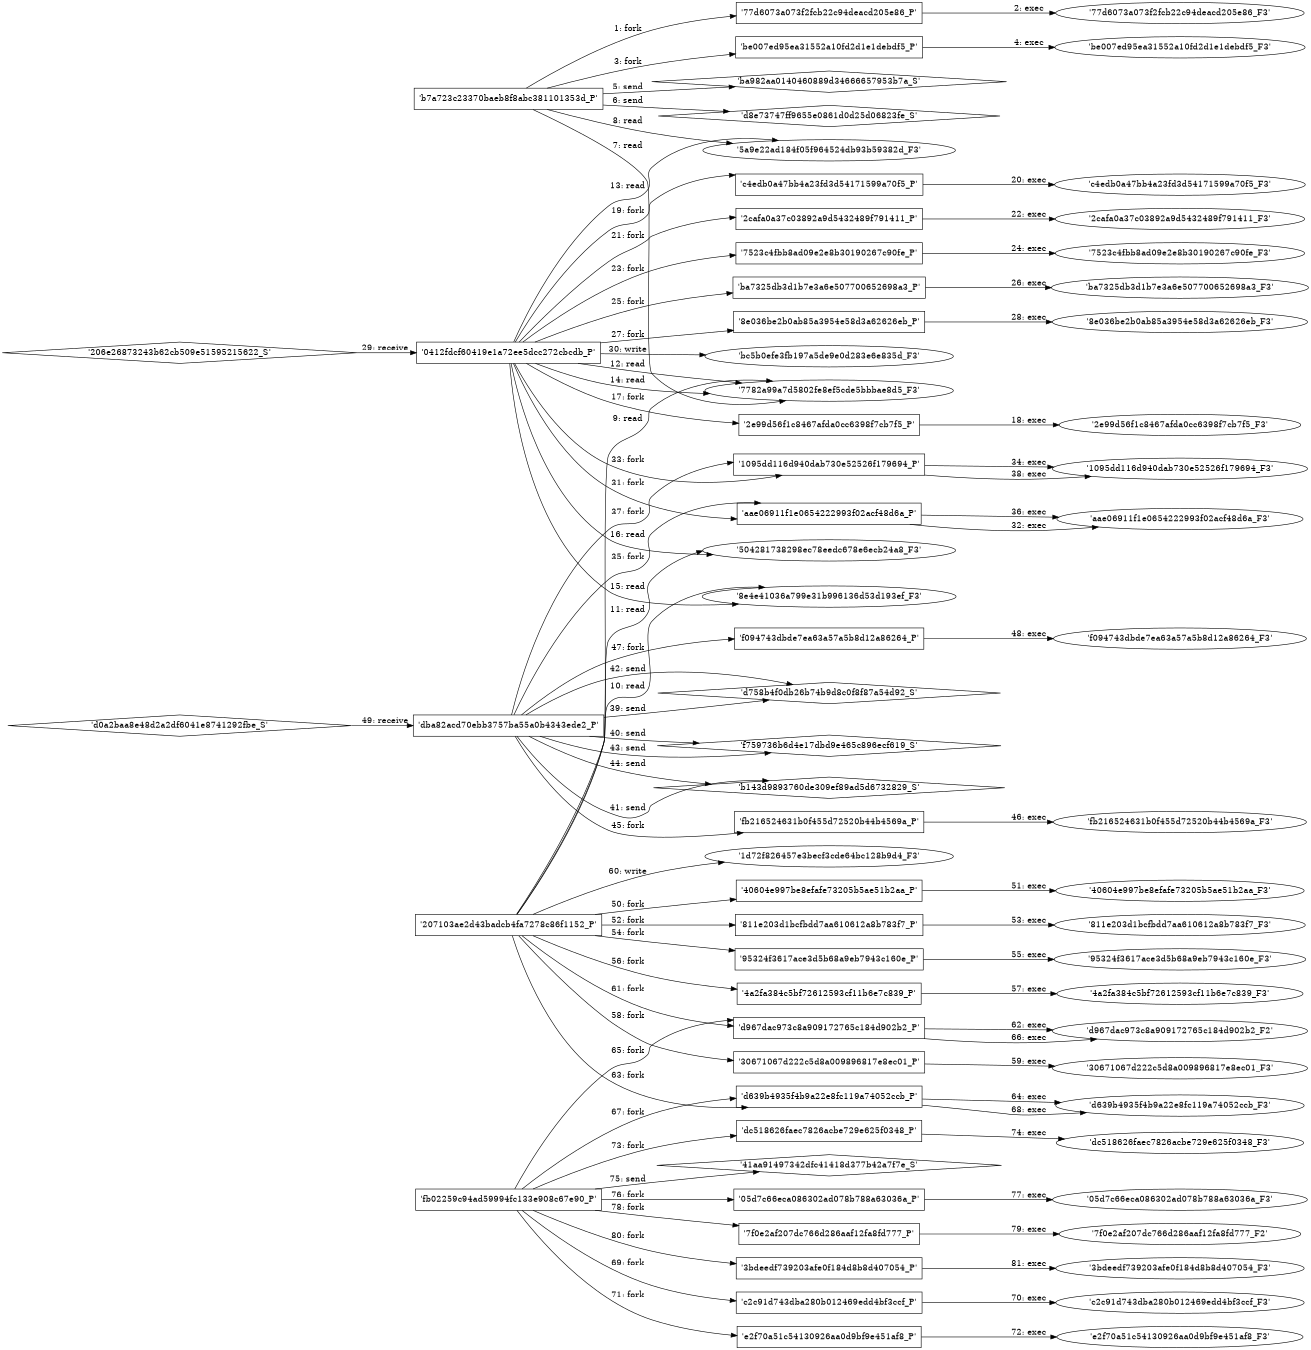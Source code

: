 digraph "D:\Learning\Paper\apt\基于CTI的攻击预警\Dataset\攻击图\ASGfromALLCTI\Smoking Guns - Smoke Loader learned new tricks.dot" {
rankdir="LR"
size="9"
fixedsize="false"
splines="true"
nodesep=0.3
ranksep=0
fontsize=10
overlap="scalexy"
engine= "neato"
	"'b7a723c23370baeb8f8abc381101353d_P'" [node_type=Process shape=box]
	"'77d6073a073f2fcb22c94deacd205e86_P'" [node_type=Process shape=box]
	"'b7a723c23370baeb8f8abc381101353d_P'" -> "'77d6073a073f2fcb22c94deacd205e86_P'" [label="1: fork"]
	"'77d6073a073f2fcb22c94deacd205e86_P'" [node_type=Process shape=box]
	"'77d6073a073f2fcb22c94deacd205e86_F3'" [node_type=File shape=ellipse]
	"'77d6073a073f2fcb22c94deacd205e86_P'" -> "'77d6073a073f2fcb22c94deacd205e86_F3'" [label="2: exec"]
	"'b7a723c23370baeb8f8abc381101353d_P'" [node_type=Process shape=box]
	"'be007ed95ea31552a10fd2d1e1debdf5_P'" [node_type=Process shape=box]
	"'b7a723c23370baeb8f8abc381101353d_P'" -> "'be007ed95ea31552a10fd2d1e1debdf5_P'" [label="3: fork"]
	"'be007ed95ea31552a10fd2d1e1debdf5_P'" [node_type=Process shape=box]
	"'be007ed95ea31552a10fd2d1e1debdf5_F3'" [node_type=File shape=ellipse]
	"'be007ed95ea31552a10fd2d1e1debdf5_P'" -> "'be007ed95ea31552a10fd2d1e1debdf5_F3'" [label="4: exec"]
	"'ba982aa0140460889d34666657953b7a_S'" [node_type=Socket shape=diamond]
	"'b7a723c23370baeb8f8abc381101353d_P'" [node_type=Process shape=box]
	"'b7a723c23370baeb8f8abc381101353d_P'" -> "'ba982aa0140460889d34666657953b7a_S'" [label="5: send"]
	"'d8e73747ff9655e0861d0d25d06823fe_S'" [node_type=Socket shape=diamond]
	"'b7a723c23370baeb8f8abc381101353d_P'" [node_type=Process shape=box]
	"'b7a723c23370baeb8f8abc381101353d_P'" -> "'d8e73747ff9655e0861d0d25d06823fe_S'" [label="6: send"]
	"'7782a99a7d5802fe8ef5cde5bbbae8d5_F3'" [node_type=file shape=ellipse]
	"'b7a723c23370baeb8f8abc381101353d_P'" [node_type=Process shape=box]
	"'b7a723c23370baeb8f8abc381101353d_P'" -> "'7782a99a7d5802fe8ef5cde5bbbae8d5_F3'" [label="7: read"]
	"'5a9e22ad184f05f964524db93b59382d_F3'" [node_type=file shape=ellipse]
	"'b7a723c23370baeb8f8abc381101353d_P'" [node_type=Process shape=box]
	"'b7a723c23370baeb8f8abc381101353d_P'" -> "'5a9e22ad184f05f964524db93b59382d_F3'" [label="8: read"]
	"'7782a99a7d5802fe8ef5cde5bbbae8d5_F3'" [node_type=file shape=ellipse]
	"'207103ae2d43badcb4fa7278c86f1152_P'" [node_type=Process shape=box]
	"'207103ae2d43badcb4fa7278c86f1152_P'" -> "'7782a99a7d5802fe8ef5cde5bbbae8d5_F3'" [label="9: read"]
	"'8e4e41036a799e31b996136d53d193ef_F3'" [node_type=file shape=ellipse]
	"'207103ae2d43badcb4fa7278c86f1152_P'" [node_type=Process shape=box]
	"'207103ae2d43badcb4fa7278c86f1152_P'" -> "'8e4e41036a799e31b996136d53d193ef_F3'" [label="10: read"]
	"'504281738298ec78eedc678e6ecb24a8_F3'" [node_type=file shape=ellipse]
	"'207103ae2d43badcb4fa7278c86f1152_P'" [node_type=Process shape=box]
	"'207103ae2d43badcb4fa7278c86f1152_P'" -> "'504281738298ec78eedc678e6ecb24a8_F3'" [label="11: read"]
	"'7782a99a7d5802fe8ef5cde5bbbae8d5_F3'" [node_type=file shape=ellipse]
	"'0412fdcf60419e1a72ee5dcc272cbcdb_P'" [node_type=Process shape=box]
	"'0412fdcf60419e1a72ee5dcc272cbcdb_P'" -> "'7782a99a7d5802fe8ef5cde5bbbae8d5_F3'" [label="12: read"]
	"'5a9e22ad184f05f964524db93b59382d_F3'" [node_type=file shape=ellipse]
	"'0412fdcf60419e1a72ee5dcc272cbcdb_P'" [node_type=Process shape=box]
	"'0412fdcf60419e1a72ee5dcc272cbcdb_P'" -> "'5a9e22ad184f05f964524db93b59382d_F3'" [label="13: read"]
	"'7782a99a7d5802fe8ef5cde5bbbae8d5_F3'" [node_type=file shape=ellipse]
	"'0412fdcf60419e1a72ee5dcc272cbcdb_P'" [node_type=Process shape=box]
	"'0412fdcf60419e1a72ee5dcc272cbcdb_P'" -> "'7782a99a7d5802fe8ef5cde5bbbae8d5_F3'" [label="14: read"]
	"'8e4e41036a799e31b996136d53d193ef_F3'" [node_type=file shape=ellipse]
	"'0412fdcf60419e1a72ee5dcc272cbcdb_P'" [node_type=Process shape=box]
	"'0412fdcf60419e1a72ee5dcc272cbcdb_P'" -> "'8e4e41036a799e31b996136d53d193ef_F3'" [label="15: read"]
	"'504281738298ec78eedc678e6ecb24a8_F3'" [node_type=file shape=ellipse]
	"'0412fdcf60419e1a72ee5dcc272cbcdb_P'" [node_type=Process shape=box]
	"'0412fdcf60419e1a72ee5dcc272cbcdb_P'" -> "'504281738298ec78eedc678e6ecb24a8_F3'" [label="16: read"]
	"'0412fdcf60419e1a72ee5dcc272cbcdb_P'" [node_type=Process shape=box]
	"'2e99d56f1c8467afda0cc6398f7cb7f5_P'" [node_type=Process shape=box]
	"'0412fdcf60419e1a72ee5dcc272cbcdb_P'" -> "'2e99d56f1c8467afda0cc6398f7cb7f5_P'" [label="17: fork"]
	"'2e99d56f1c8467afda0cc6398f7cb7f5_P'" [node_type=Process shape=box]
	"'2e99d56f1c8467afda0cc6398f7cb7f5_F3'" [node_type=File shape=ellipse]
	"'2e99d56f1c8467afda0cc6398f7cb7f5_P'" -> "'2e99d56f1c8467afda0cc6398f7cb7f5_F3'" [label="18: exec"]
	"'0412fdcf60419e1a72ee5dcc272cbcdb_P'" [node_type=Process shape=box]
	"'c4edb0a47bb4a23fd3d54171599a70f5_P'" [node_type=Process shape=box]
	"'0412fdcf60419e1a72ee5dcc272cbcdb_P'" -> "'c4edb0a47bb4a23fd3d54171599a70f5_P'" [label="19: fork"]
	"'c4edb0a47bb4a23fd3d54171599a70f5_P'" [node_type=Process shape=box]
	"'c4edb0a47bb4a23fd3d54171599a70f5_F3'" [node_type=File shape=ellipse]
	"'c4edb0a47bb4a23fd3d54171599a70f5_P'" -> "'c4edb0a47bb4a23fd3d54171599a70f5_F3'" [label="20: exec"]
	"'0412fdcf60419e1a72ee5dcc272cbcdb_P'" [node_type=Process shape=box]
	"'2cafa0a37c03892a9d5432489f791411_P'" [node_type=Process shape=box]
	"'0412fdcf60419e1a72ee5dcc272cbcdb_P'" -> "'2cafa0a37c03892a9d5432489f791411_P'" [label="21: fork"]
	"'2cafa0a37c03892a9d5432489f791411_P'" [node_type=Process shape=box]
	"'2cafa0a37c03892a9d5432489f791411_F3'" [node_type=File shape=ellipse]
	"'2cafa0a37c03892a9d5432489f791411_P'" -> "'2cafa0a37c03892a9d5432489f791411_F3'" [label="22: exec"]
	"'0412fdcf60419e1a72ee5dcc272cbcdb_P'" [node_type=Process shape=box]
	"'7523c4fbb8ad09e2e8b30190267c90fe_P'" [node_type=Process shape=box]
	"'0412fdcf60419e1a72ee5dcc272cbcdb_P'" -> "'7523c4fbb8ad09e2e8b30190267c90fe_P'" [label="23: fork"]
	"'7523c4fbb8ad09e2e8b30190267c90fe_P'" [node_type=Process shape=box]
	"'7523c4fbb8ad09e2e8b30190267c90fe_F3'" [node_type=File shape=ellipse]
	"'7523c4fbb8ad09e2e8b30190267c90fe_P'" -> "'7523c4fbb8ad09e2e8b30190267c90fe_F3'" [label="24: exec"]
	"'0412fdcf60419e1a72ee5dcc272cbcdb_P'" [node_type=Process shape=box]
	"'ba7325db3d1b7e3a6e507700652698a3_P'" [node_type=Process shape=box]
	"'0412fdcf60419e1a72ee5dcc272cbcdb_P'" -> "'ba7325db3d1b7e3a6e507700652698a3_P'" [label="25: fork"]
	"'ba7325db3d1b7e3a6e507700652698a3_P'" [node_type=Process shape=box]
	"'ba7325db3d1b7e3a6e507700652698a3_F3'" [node_type=File shape=ellipse]
	"'ba7325db3d1b7e3a6e507700652698a3_P'" -> "'ba7325db3d1b7e3a6e507700652698a3_F3'" [label="26: exec"]
	"'0412fdcf60419e1a72ee5dcc272cbcdb_P'" [node_type=Process shape=box]
	"'8e036be2b0ab85a3954e58d3a62626eb_P'" [node_type=Process shape=box]
	"'0412fdcf60419e1a72ee5dcc272cbcdb_P'" -> "'8e036be2b0ab85a3954e58d3a62626eb_P'" [label="27: fork"]
	"'8e036be2b0ab85a3954e58d3a62626eb_P'" [node_type=Process shape=box]
	"'8e036be2b0ab85a3954e58d3a62626eb_F3'" [node_type=File shape=ellipse]
	"'8e036be2b0ab85a3954e58d3a62626eb_P'" -> "'8e036be2b0ab85a3954e58d3a62626eb_F3'" [label="28: exec"]
	"'0412fdcf60419e1a72ee5dcc272cbcdb_P'" [node_type=Process shape=box]
	"'206e26873243b62cb509e51595215622_S'" [node_type=Socket shape=diamond]
	"'206e26873243b62cb509e51595215622_S'" -> "'0412fdcf60419e1a72ee5dcc272cbcdb_P'" [label="29: receive"]
	"'bc5b0efe3fb197a5de9e0d283e6e835d_F3'" [node_type=file shape=ellipse]
	"'0412fdcf60419e1a72ee5dcc272cbcdb_P'" [node_type=Process shape=box]
	"'0412fdcf60419e1a72ee5dcc272cbcdb_P'" -> "'bc5b0efe3fb197a5de9e0d283e6e835d_F3'" [label="30: write"]
	"'0412fdcf60419e1a72ee5dcc272cbcdb_P'" [node_type=Process shape=box]
	"'aae06911f1e0654222993f02acf48d6a_P'" [node_type=Process shape=box]
	"'0412fdcf60419e1a72ee5dcc272cbcdb_P'" -> "'aae06911f1e0654222993f02acf48d6a_P'" [label="31: fork"]
	"'aae06911f1e0654222993f02acf48d6a_P'" [node_type=Process shape=box]
	"'aae06911f1e0654222993f02acf48d6a_F3'" [node_type=File shape=ellipse]
	"'aae06911f1e0654222993f02acf48d6a_P'" -> "'aae06911f1e0654222993f02acf48d6a_F3'" [label="32: exec"]
	"'0412fdcf60419e1a72ee5dcc272cbcdb_P'" [node_type=Process shape=box]
	"'1095dd116d940dab730e52526f179694_P'" [node_type=Process shape=box]
	"'0412fdcf60419e1a72ee5dcc272cbcdb_P'" -> "'1095dd116d940dab730e52526f179694_P'" [label="33: fork"]
	"'1095dd116d940dab730e52526f179694_P'" [node_type=Process shape=box]
	"'1095dd116d940dab730e52526f179694_F3'" [node_type=File shape=ellipse]
	"'1095dd116d940dab730e52526f179694_P'" -> "'1095dd116d940dab730e52526f179694_F3'" [label="34: exec"]
	"'dba82acd70ebb3757ba55a0b4343ede2_P'" [node_type=Process shape=box]
	"'aae06911f1e0654222993f02acf48d6a_P'" [node_type=Process shape=box]
	"'dba82acd70ebb3757ba55a0b4343ede2_P'" -> "'aae06911f1e0654222993f02acf48d6a_P'" [label="35: fork"]
	"'aae06911f1e0654222993f02acf48d6a_P'" [node_type=Process shape=box]
	"'aae06911f1e0654222993f02acf48d6a_F3'" [node_type=File shape=ellipse]
	"'aae06911f1e0654222993f02acf48d6a_P'" -> "'aae06911f1e0654222993f02acf48d6a_F3'" [label="36: exec"]
	"'dba82acd70ebb3757ba55a0b4343ede2_P'" [node_type=Process shape=box]
	"'1095dd116d940dab730e52526f179694_P'" [node_type=Process shape=box]
	"'dba82acd70ebb3757ba55a0b4343ede2_P'" -> "'1095dd116d940dab730e52526f179694_P'" [label="37: fork"]
	"'1095dd116d940dab730e52526f179694_P'" [node_type=Process shape=box]
	"'1095dd116d940dab730e52526f179694_F3'" [node_type=File shape=ellipse]
	"'1095dd116d940dab730e52526f179694_P'" -> "'1095dd116d940dab730e52526f179694_F3'" [label="38: exec"]
	"'d758b4f0db26b74b9d8c0f8f87a54d92_S'" [node_type=Socket shape=diamond]
	"'dba82acd70ebb3757ba55a0b4343ede2_P'" [node_type=Process shape=box]
	"'dba82acd70ebb3757ba55a0b4343ede2_P'" -> "'d758b4f0db26b74b9d8c0f8f87a54d92_S'" [label="39: send"]
	"'f759736b6d4e17dbd9e465c896ecf619_S'" [node_type=Socket shape=diamond]
	"'dba82acd70ebb3757ba55a0b4343ede2_P'" [node_type=Process shape=box]
	"'dba82acd70ebb3757ba55a0b4343ede2_P'" -> "'f759736b6d4e17dbd9e465c896ecf619_S'" [label="40: send"]
	"'b143d9893760de309ef89ad5d6732829_S'" [node_type=Socket shape=diamond]
	"'dba82acd70ebb3757ba55a0b4343ede2_P'" [node_type=Process shape=box]
	"'dba82acd70ebb3757ba55a0b4343ede2_P'" -> "'b143d9893760de309ef89ad5d6732829_S'" [label="41: send"]
	"'d758b4f0db26b74b9d8c0f8f87a54d92_S'" [node_type=Socket shape=diamond]
	"'dba82acd70ebb3757ba55a0b4343ede2_P'" [node_type=Process shape=box]
	"'dba82acd70ebb3757ba55a0b4343ede2_P'" -> "'d758b4f0db26b74b9d8c0f8f87a54d92_S'" [label="42: send"]
	"'f759736b6d4e17dbd9e465c896ecf619_S'" [node_type=Socket shape=diamond]
	"'dba82acd70ebb3757ba55a0b4343ede2_P'" [node_type=Process shape=box]
	"'dba82acd70ebb3757ba55a0b4343ede2_P'" -> "'f759736b6d4e17dbd9e465c896ecf619_S'" [label="43: send"]
	"'b143d9893760de309ef89ad5d6732829_S'" [node_type=Socket shape=diamond]
	"'dba82acd70ebb3757ba55a0b4343ede2_P'" [node_type=Process shape=box]
	"'dba82acd70ebb3757ba55a0b4343ede2_P'" -> "'b143d9893760de309ef89ad5d6732829_S'" [label="44: send"]
	"'dba82acd70ebb3757ba55a0b4343ede2_P'" [node_type=Process shape=box]
	"'fb216524631b0f455d72520b44b4569a_P'" [node_type=Process shape=box]
	"'dba82acd70ebb3757ba55a0b4343ede2_P'" -> "'fb216524631b0f455d72520b44b4569a_P'" [label="45: fork"]
	"'fb216524631b0f455d72520b44b4569a_P'" [node_type=Process shape=box]
	"'fb216524631b0f455d72520b44b4569a_F3'" [node_type=File shape=ellipse]
	"'fb216524631b0f455d72520b44b4569a_P'" -> "'fb216524631b0f455d72520b44b4569a_F3'" [label="46: exec"]
	"'dba82acd70ebb3757ba55a0b4343ede2_P'" [node_type=Process shape=box]
	"'f094743dbde7ea63a57a5b8d12a86264_P'" [node_type=Process shape=box]
	"'dba82acd70ebb3757ba55a0b4343ede2_P'" -> "'f094743dbde7ea63a57a5b8d12a86264_P'" [label="47: fork"]
	"'f094743dbde7ea63a57a5b8d12a86264_P'" [node_type=Process shape=box]
	"'f094743dbde7ea63a57a5b8d12a86264_F3'" [node_type=File shape=ellipse]
	"'f094743dbde7ea63a57a5b8d12a86264_P'" -> "'f094743dbde7ea63a57a5b8d12a86264_F3'" [label="48: exec"]
	"'dba82acd70ebb3757ba55a0b4343ede2_P'" [node_type=Process shape=box]
	"'d0a2baa8e48d2a2df6041e8741292fbe_S'" [node_type=Socket shape=diamond]
	"'d0a2baa8e48d2a2df6041e8741292fbe_S'" -> "'dba82acd70ebb3757ba55a0b4343ede2_P'" [label="49: receive"]
	"'207103ae2d43badcb4fa7278c86f1152_P'" [node_type=Process shape=box]
	"'40604e997be8efafe73205b5ae51b2aa_P'" [node_type=Process shape=box]
	"'207103ae2d43badcb4fa7278c86f1152_P'" -> "'40604e997be8efafe73205b5ae51b2aa_P'" [label="50: fork"]
	"'40604e997be8efafe73205b5ae51b2aa_P'" [node_type=Process shape=box]
	"'40604e997be8efafe73205b5ae51b2aa_F3'" [node_type=File shape=ellipse]
	"'40604e997be8efafe73205b5ae51b2aa_P'" -> "'40604e997be8efafe73205b5ae51b2aa_F3'" [label="51: exec"]
	"'207103ae2d43badcb4fa7278c86f1152_P'" [node_type=Process shape=box]
	"'811e203d1bcfbdd7aa610612a8b783f7_P'" [node_type=Process shape=box]
	"'207103ae2d43badcb4fa7278c86f1152_P'" -> "'811e203d1bcfbdd7aa610612a8b783f7_P'" [label="52: fork"]
	"'811e203d1bcfbdd7aa610612a8b783f7_P'" [node_type=Process shape=box]
	"'811e203d1bcfbdd7aa610612a8b783f7_F3'" [node_type=File shape=ellipse]
	"'811e203d1bcfbdd7aa610612a8b783f7_P'" -> "'811e203d1bcfbdd7aa610612a8b783f7_F3'" [label="53: exec"]
	"'207103ae2d43badcb4fa7278c86f1152_P'" [node_type=Process shape=box]
	"'95324f3617ace3d5b68a9eb7943c160e_P'" [node_type=Process shape=box]
	"'207103ae2d43badcb4fa7278c86f1152_P'" -> "'95324f3617ace3d5b68a9eb7943c160e_P'" [label="54: fork"]
	"'95324f3617ace3d5b68a9eb7943c160e_P'" [node_type=Process shape=box]
	"'95324f3617ace3d5b68a9eb7943c160e_F3'" [node_type=File shape=ellipse]
	"'95324f3617ace3d5b68a9eb7943c160e_P'" -> "'95324f3617ace3d5b68a9eb7943c160e_F3'" [label="55: exec"]
	"'207103ae2d43badcb4fa7278c86f1152_P'" [node_type=Process shape=box]
	"'4a2fa384c5bf72612593cf11b6e7c839_P'" [node_type=Process shape=box]
	"'207103ae2d43badcb4fa7278c86f1152_P'" -> "'4a2fa384c5bf72612593cf11b6e7c839_P'" [label="56: fork"]
	"'4a2fa384c5bf72612593cf11b6e7c839_P'" [node_type=Process shape=box]
	"'4a2fa384c5bf72612593cf11b6e7c839_F3'" [node_type=File shape=ellipse]
	"'4a2fa384c5bf72612593cf11b6e7c839_P'" -> "'4a2fa384c5bf72612593cf11b6e7c839_F3'" [label="57: exec"]
	"'207103ae2d43badcb4fa7278c86f1152_P'" [node_type=Process shape=box]
	"'30671067d222c5d8a009896817e8ec01_P'" [node_type=Process shape=box]
	"'207103ae2d43badcb4fa7278c86f1152_P'" -> "'30671067d222c5d8a009896817e8ec01_P'" [label="58: fork"]
	"'30671067d222c5d8a009896817e8ec01_P'" [node_type=Process shape=box]
	"'30671067d222c5d8a009896817e8ec01_F3'" [node_type=File shape=ellipse]
	"'30671067d222c5d8a009896817e8ec01_P'" -> "'30671067d222c5d8a009896817e8ec01_F3'" [label="59: exec"]
	"'1d72f826457e3becf3cde64bc128b9d4_F3'" [node_type=file shape=ellipse]
	"'207103ae2d43badcb4fa7278c86f1152_P'" [node_type=Process shape=box]
	"'207103ae2d43badcb4fa7278c86f1152_P'" -> "'1d72f826457e3becf3cde64bc128b9d4_F3'" [label="60: write"]
	"'207103ae2d43badcb4fa7278c86f1152_P'" [node_type=Process shape=box]
	"'d967dac973c8a909172765c184d902b2_P'" [node_type=Process shape=box]
	"'207103ae2d43badcb4fa7278c86f1152_P'" -> "'d967dac973c8a909172765c184d902b2_P'" [label="61: fork"]
	"'d967dac973c8a909172765c184d902b2_P'" [node_type=Process shape=box]
	"'d967dac973c8a909172765c184d902b2_F2'" [node_type=File shape=ellipse]
	"'d967dac973c8a909172765c184d902b2_P'" -> "'d967dac973c8a909172765c184d902b2_F2'" [label="62: exec"]
	"'207103ae2d43badcb4fa7278c86f1152_P'" [node_type=Process shape=box]
	"'d639b4935f4b9a22e8fc119a74052ccb_P'" [node_type=Process shape=box]
	"'207103ae2d43badcb4fa7278c86f1152_P'" -> "'d639b4935f4b9a22e8fc119a74052ccb_P'" [label="63: fork"]
	"'d639b4935f4b9a22e8fc119a74052ccb_P'" [node_type=Process shape=box]
	"'d639b4935f4b9a22e8fc119a74052ccb_F3'" [node_type=File shape=ellipse]
	"'d639b4935f4b9a22e8fc119a74052ccb_P'" -> "'d639b4935f4b9a22e8fc119a74052ccb_F3'" [label="64: exec"]
	"'fb02259c94ad59994fc133e908c67e90_P'" [node_type=Process shape=box]
	"'d967dac973c8a909172765c184d902b2_P'" [node_type=Process shape=box]
	"'fb02259c94ad59994fc133e908c67e90_P'" -> "'d967dac973c8a909172765c184d902b2_P'" [label="65: fork"]
	"'d967dac973c8a909172765c184d902b2_P'" [node_type=Process shape=box]
	"'d967dac973c8a909172765c184d902b2_F2'" [node_type=File shape=ellipse]
	"'d967dac973c8a909172765c184d902b2_P'" -> "'d967dac973c8a909172765c184d902b2_F2'" [label="66: exec"]
	"'fb02259c94ad59994fc133e908c67e90_P'" [node_type=Process shape=box]
	"'d639b4935f4b9a22e8fc119a74052ccb_P'" [node_type=Process shape=box]
	"'fb02259c94ad59994fc133e908c67e90_P'" -> "'d639b4935f4b9a22e8fc119a74052ccb_P'" [label="67: fork"]
	"'d639b4935f4b9a22e8fc119a74052ccb_P'" [node_type=Process shape=box]
	"'d639b4935f4b9a22e8fc119a74052ccb_F3'" [node_type=File shape=ellipse]
	"'d639b4935f4b9a22e8fc119a74052ccb_P'" -> "'d639b4935f4b9a22e8fc119a74052ccb_F3'" [label="68: exec"]
	"'fb02259c94ad59994fc133e908c67e90_P'" [node_type=Process shape=box]
	"'c2c91d743dba280b012469edd4bf3ccf_P'" [node_type=Process shape=box]
	"'fb02259c94ad59994fc133e908c67e90_P'" -> "'c2c91d743dba280b012469edd4bf3ccf_P'" [label="69: fork"]
	"'c2c91d743dba280b012469edd4bf3ccf_P'" [node_type=Process shape=box]
	"'c2c91d743dba280b012469edd4bf3ccf_F3'" [node_type=File shape=ellipse]
	"'c2c91d743dba280b012469edd4bf3ccf_P'" -> "'c2c91d743dba280b012469edd4bf3ccf_F3'" [label="70: exec"]
	"'fb02259c94ad59994fc133e908c67e90_P'" [node_type=Process shape=box]
	"'e2f70a51c54130926aa0d9bf9e451af8_P'" [node_type=Process shape=box]
	"'fb02259c94ad59994fc133e908c67e90_P'" -> "'e2f70a51c54130926aa0d9bf9e451af8_P'" [label="71: fork"]
	"'e2f70a51c54130926aa0d9bf9e451af8_P'" [node_type=Process shape=box]
	"'e2f70a51c54130926aa0d9bf9e451af8_F3'" [node_type=File shape=ellipse]
	"'e2f70a51c54130926aa0d9bf9e451af8_P'" -> "'e2f70a51c54130926aa0d9bf9e451af8_F3'" [label="72: exec"]
	"'fb02259c94ad59994fc133e908c67e90_P'" [node_type=Process shape=box]
	"'dc518626faec7826acbe729e625f0348_P'" [node_type=Process shape=box]
	"'fb02259c94ad59994fc133e908c67e90_P'" -> "'dc518626faec7826acbe729e625f0348_P'" [label="73: fork"]
	"'dc518626faec7826acbe729e625f0348_P'" [node_type=Process shape=box]
	"'dc518626faec7826acbe729e625f0348_F3'" [node_type=File shape=ellipse]
	"'dc518626faec7826acbe729e625f0348_P'" -> "'dc518626faec7826acbe729e625f0348_F3'" [label="74: exec"]
	"'41aa91497342dfc41418d377b42a7f7e_S'" [node_type=Socket shape=diamond]
	"'fb02259c94ad59994fc133e908c67e90_P'" [node_type=Process shape=box]
	"'fb02259c94ad59994fc133e908c67e90_P'" -> "'41aa91497342dfc41418d377b42a7f7e_S'" [label="75: send"]
	"'fb02259c94ad59994fc133e908c67e90_P'" [node_type=Process shape=box]
	"'05d7c66eca086302ad078b788a63036a_P'" [node_type=Process shape=box]
	"'fb02259c94ad59994fc133e908c67e90_P'" -> "'05d7c66eca086302ad078b788a63036a_P'" [label="76: fork"]
	"'05d7c66eca086302ad078b788a63036a_P'" [node_type=Process shape=box]
	"'05d7c66eca086302ad078b788a63036a_F3'" [node_type=File shape=ellipse]
	"'05d7c66eca086302ad078b788a63036a_P'" -> "'05d7c66eca086302ad078b788a63036a_F3'" [label="77: exec"]
	"'fb02259c94ad59994fc133e908c67e90_P'" [node_type=Process shape=box]
	"'7f0e2af207dc766d286aaf12fa8fd777_P'" [node_type=Process shape=box]
	"'fb02259c94ad59994fc133e908c67e90_P'" -> "'7f0e2af207dc766d286aaf12fa8fd777_P'" [label="78: fork"]
	"'7f0e2af207dc766d286aaf12fa8fd777_P'" [node_type=Process shape=box]
	"'7f0e2af207dc766d286aaf12fa8fd777_F2'" [node_type=File shape=ellipse]
	"'7f0e2af207dc766d286aaf12fa8fd777_P'" -> "'7f0e2af207dc766d286aaf12fa8fd777_F2'" [label="79: exec"]
	"'fb02259c94ad59994fc133e908c67e90_P'" [node_type=Process shape=box]
	"'3bdeedf739203afe0f184d8b8d407054_P'" [node_type=Process shape=box]
	"'fb02259c94ad59994fc133e908c67e90_P'" -> "'3bdeedf739203afe0f184d8b8d407054_P'" [label="80: fork"]
	"'3bdeedf739203afe0f184d8b8d407054_P'" [node_type=Process shape=box]
	"'3bdeedf739203afe0f184d8b8d407054_F3'" [node_type=File shape=ellipse]
	"'3bdeedf739203afe0f184d8b8d407054_P'" -> "'3bdeedf739203afe0f184d8b8d407054_F3'" [label="81: exec"]
}
